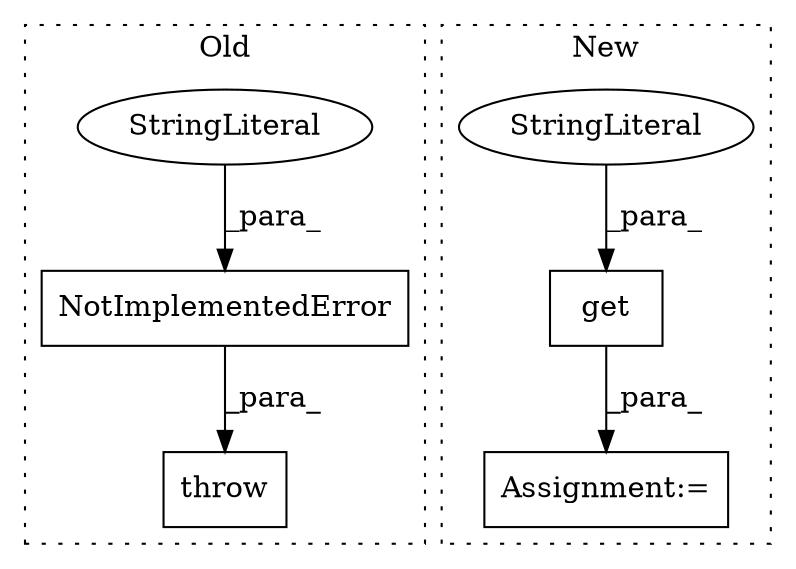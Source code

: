 digraph G {
subgraph cluster0 {
1 [label="NotImplementedError" a="32" s="5252,5411" l="20,1" shape="box"];
3 [label="throw" a="53" s="5246" l="6" shape="box"];
5 [label="StringLiteral" a="45" s="5272" l="139" shape="ellipse"];
label = "Old";
style="dotted";
}
subgraph cluster1 {
2 [label="get" a="32" s="6336,6361" l="4,1" shape="box"];
4 [label="Assignment:=" a="7" s="6331" l="1" shape="box"];
6 [label="StringLiteral" a="45" s="6340" l="12" shape="ellipse"];
label = "New";
style="dotted";
}
1 -> 3 [label="_para_"];
2 -> 4 [label="_para_"];
5 -> 1 [label="_para_"];
6 -> 2 [label="_para_"];
}